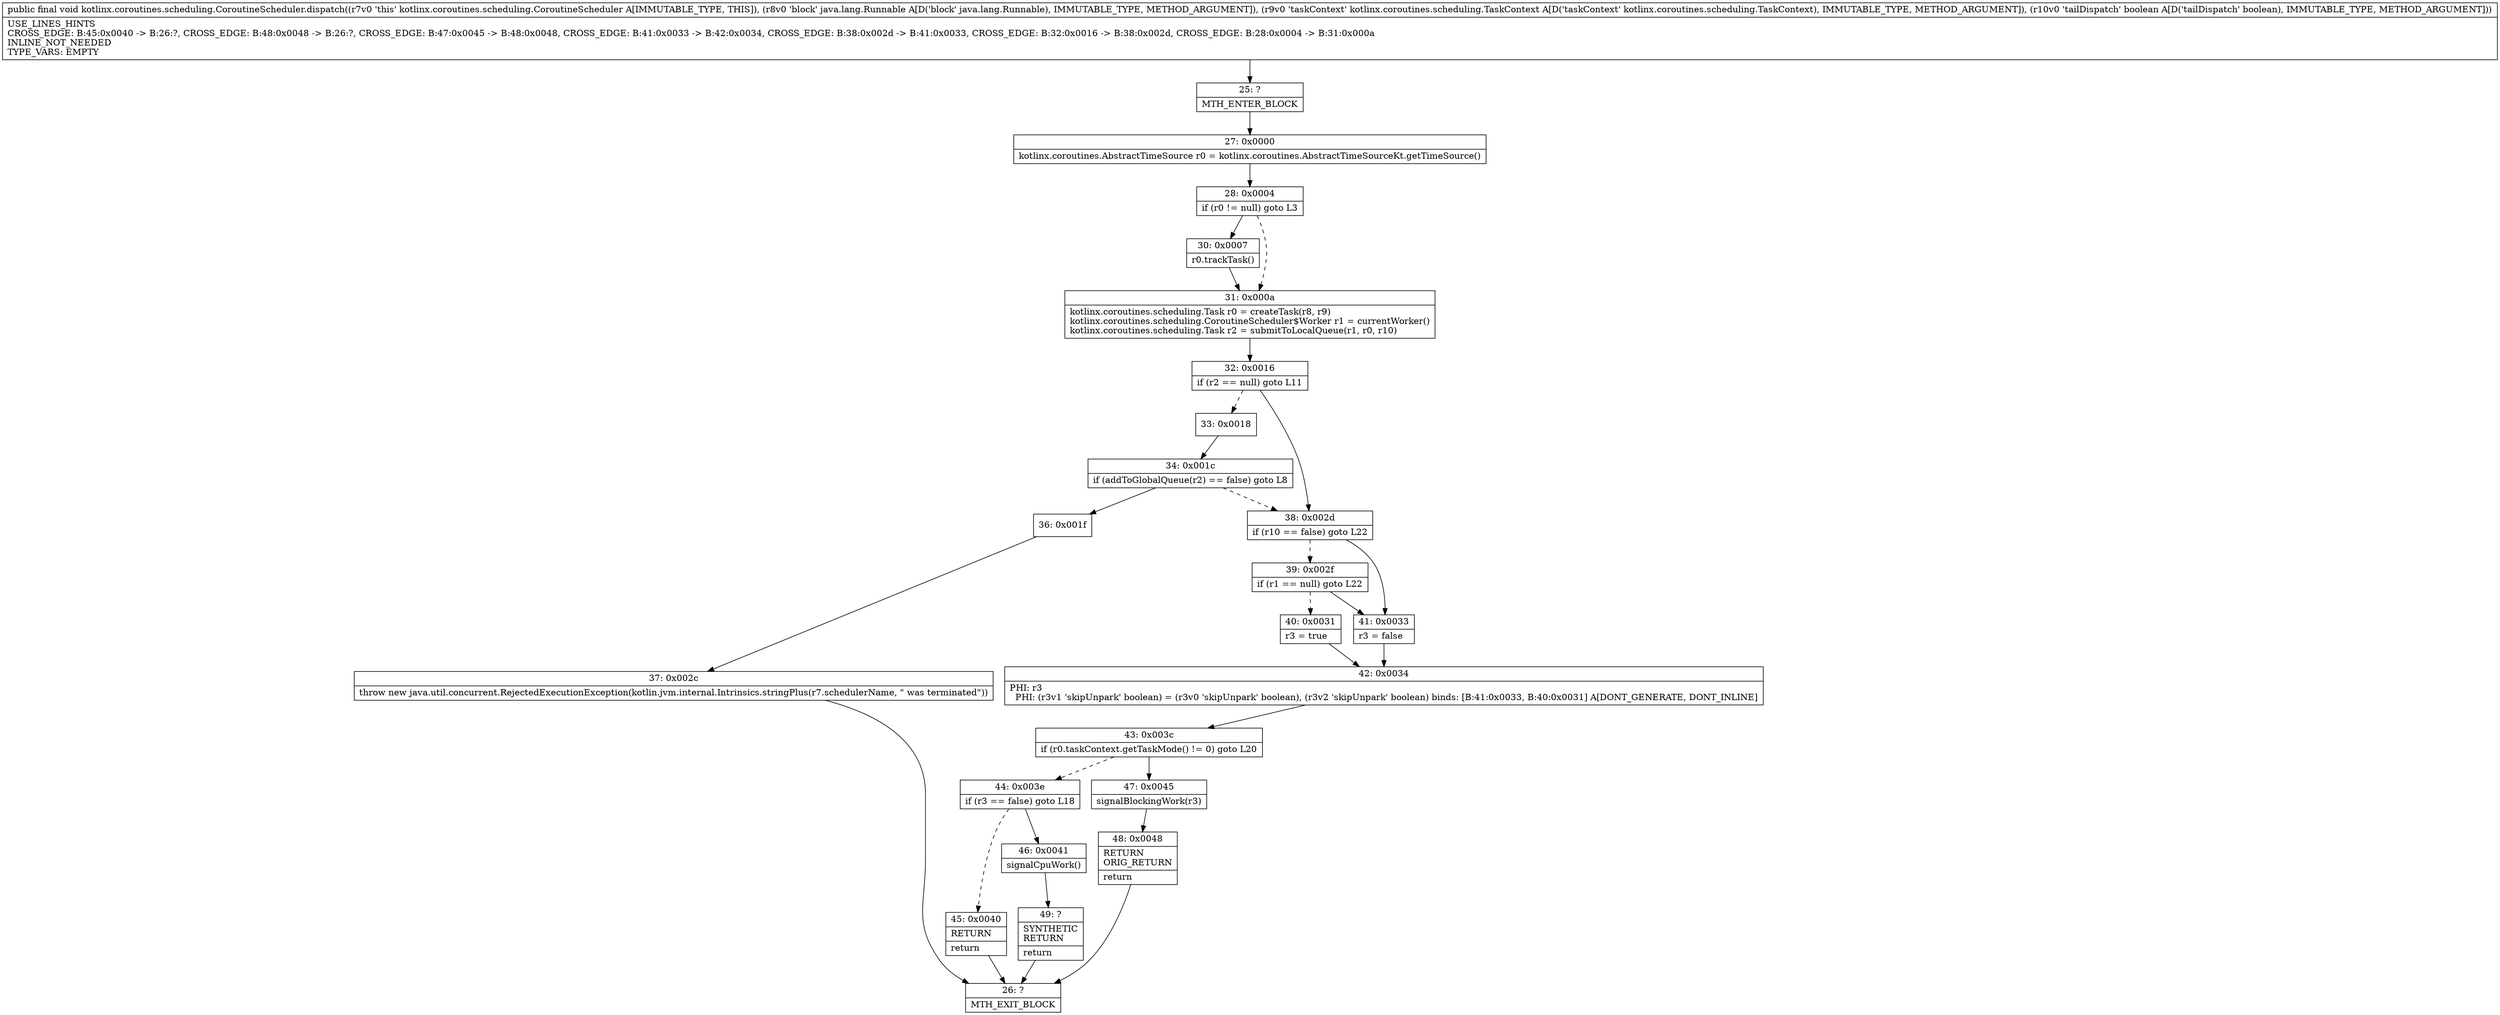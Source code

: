 digraph "CFG forkotlinx.coroutines.scheduling.CoroutineScheduler.dispatch(Ljava\/lang\/Runnable;Lkotlinx\/coroutines\/scheduling\/TaskContext;Z)V" {
Node_25 [shape=record,label="{25\:\ ?|MTH_ENTER_BLOCK\l}"];
Node_27 [shape=record,label="{27\:\ 0x0000|kotlinx.coroutines.AbstractTimeSource r0 = kotlinx.coroutines.AbstractTimeSourceKt.getTimeSource()\l}"];
Node_28 [shape=record,label="{28\:\ 0x0004|if (r0 != null) goto L3\l}"];
Node_30 [shape=record,label="{30\:\ 0x0007|r0.trackTask()\l}"];
Node_31 [shape=record,label="{31\:\ 0x000a|kotlinx.coroutines.scheduling.Task r0 = createTask(r8, r9)\lkotlinx.coroutines.scheduling.CoroutineScheduler$Worker r1 = currentWorker()\lkotlinx.coroutines.scheduling.Task r2 = submitToLocalQueue(r1, r0, r10)\l}"];
Node_32 [shape=record,label="{32\:\ 0x0016|if (r2 == null) goto L11\l}"];
Node_33 [shape=record,label="{33\:\ 0x0018}"];
Node_34 [shape=record,label="{34\:\ 0x001c|if (addToGlobalQueue(r2) == false) goto L8\l}"];
Node_36 [shape=record,label="{36\:\ 0x001f}"];
Node_37 [shape=record,label="{37\:\ 0x002c|throw new java.util.concurrent.RejectedExecutionException(kotlin.jvm.internal.Intrinsics.stringPlus(r7.schedulerName, \" was terminated\"))\l}"];
Node_26 [shape=record,label="{26\:\ ?|MTH_EXIT_BLOCK\l}"];
Node_38 [shape=record,label="{38\:\ 0x002d|if (r10 == false) goto L22\l}"];
Node_39 [shape=record,label="{39\:\ 0x002f|if (r1 == null) goto L22\l}"];
Node_40 [shape=record,label="{40\:\ 0x0031|r3 = true\l}"];
Node_42 [shape=record,label="{42\:\ 0x0034|PHI: r3 \l  PHI: (r3v1 'skipUnpark' boolean) = (r3v0 'skipUnpark' boolean), (r3v2 'skipUnpark' boolean) binds: [B:41:0x0033, B:40:0x0031] A[DONT_GENERATE, DONT_INLINE]\l}"];
Node_43 [shape=record,label="{43\:\ 0x003c|if (r0.taskContext.getTaskMode() != 0) goto L20\l}"];
Node_44 [shape=record,label="{44\:\ 0x003e|if (r3 == false) goto L18\l}"];
Node_45 [shape=record,label="{45\:\ 0x0040|RETURN\l|return\l}"];
Node_46 [shape=record,label="{46\:\ 0x0041|signalCpuWork()\l}"];
Node_49 [shape=record,label="{49\:\ ?|SYNTHETIC\lRETURN\l|return\l}"];
Node_47 [shape=record,label="{47\:\ 0x0045|signalBlockingWork(r3)\l}"];
Node_48 [shape=record,label="{48\:\ 0x0048|RETURN\lORIG_RETURN\l|return\l}"];
Node_41 [shape=record,label="{41\:\ 0x0033|r3 = false\l}"];
MethodNode[shape=record,label="{public final void kotlinx.coroutines.scheduling.CoroutineScheduler.dispatch((r7v0 'this' kotlinx.coroutines.scheduling.CoroutineScheduler A[IMMUTABLE_TYPE, THIS]), (r8v0 'block' java.lang.Runnable A[D('block' java.lang.Runnable), IMMUTABLE_TYPE, METHOD_ARGUMENT]), (r9v0 'taskContext' kotlinx.coroutines.scheduling.TaskContext A[D('taskContext' kotlinx.coroutines.scheduling.TaskContext), IMMUTABLE_TYPE, METHOD_ARGUMENT]), (r10v0 'tailDispatch' boolean A[D('tailDispatch' boolean), IMMUTABLE_TYPE, METHOD_ARGUMENT]))  | USE_LINES_HINTS\lCROSS_EDGE: B:45:0x0040 \-\> B:26:?, CROSS_EDGE: B:48:0x0048 \-\> B:26:?, CROSS_EDGE: B:47:0x0045 \-\> B:48:0x0048, CROSS_EDGE: B:41:0x0033 \-\> B:42:0x0034, CROSS_EDGE: B:38:0x002d \-\> B:41:0x0033, CROSS_EDGE: B:32:0x0016 \-\> B:38:0x002d, CROSS_EDGE: B:28:0x0004 \-\> B:31:0x000a\lINLINE_NOT_NEEDED\lTYPE_VARS: EMPTY\l}"];
MethodNode -> Node_25;Node_25 -> Node_27;
Node_27 -> Node_28;
Node_28 -> Node_30;
Node_28 -> Node_31[style=dashed];
Node_30 -> Node_31;
Node_31 -> Node_32;
Node_32 -> Node_33[style=dashed];
Node_32 -> Node_38;
Node_33 -> Node_34;
Node_34 -> Node_36;
Node_34 -> Node_38[style=dashed];
Node_36 -> Node_37;
Node_37 -> Node_26;
Node_38 -> Node_39[style=dashed];
Node_38 -> Node_41;
Node_39 -> Node_40[style=dashed];
Node_39 -> Node_41;
Node_40 -> Node_42;
Node_42 -> Node_43;
Node_43 -> Node_44[style=dashed];
Node_43 -> Node_47;
Node_44 -> Node_45[style=dashed];
Node_44 -> Node_46;
Node_45 -> Node_26;
Node_46 -> Node_49;
Node_49 -> Node_26;
Node_47 -> Node_48;
Node_48 -> Node_26;
Node_41 -> Node_42;
}

